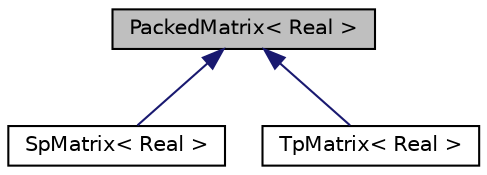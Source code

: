 digraph "PackedMatrix&lt; Real &gt;"
{
  edge [fontname="Helvetica",fontsize="10",labelfontname="Helvetica",labelfontsize="10"];
  node [fontname="Helvetica",fontsize="10",shape=record];
  Node0 [label="PackedMatrix\< Real \>",height=0.2,width=0.4,color="black", fillcolor="grey75", style="filled", fontcolor="black"];
  Node0 -> Node1 [dir="back",color="midnightblue",fontsize="10",style="solid",fontname="Helvetica"];
  Node1 [label="SpMatrix\< Real \>",height=0.2,width=0.4,color="black", fillcolor="white", style="filled",URL="$classkaldi_1_1SpMatrix.html",tooltip="Packed symetric matrix class. "];
  Node0 -> Node2 [dir="back",color="midnightblue",fontsize="10",style="solid",fontname="Helvetica"];
  Node2 [label="TpMatrix\< Real \>",height=0.2,width=0.4,color="black", fillcolor="white", style="filled",URL="$classkaldi_1_1TpMatrix.html",tooltip="Packed symetric matrix class. "];
}
